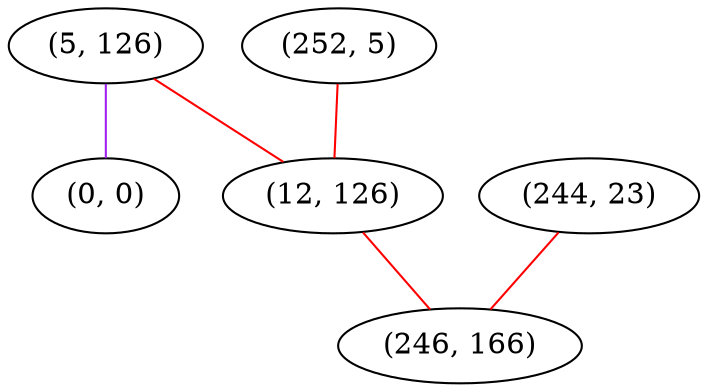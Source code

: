 graph "" {
"(5, 126)";
"(252, 5)";
"(244, 23)";
"(0, 0)";
"(12, 126)";
"(246, 166)";
"(5, 126)" -- "(0, 0)"  [color=purple, key=0, weight=4];
"(5, 126)" -- "(12, 126)"  [color=red, key=0, weight=1];
"(252, 5)" -- "(12, 126)"  [color=red, key=0, weight=1];
"(244, 23)" -- "(246, 166)"  [color=red, key=0, weight=1];
"(12, 126)" -- "(246, 166)"  [color=red, key=0, weight=1];
}
